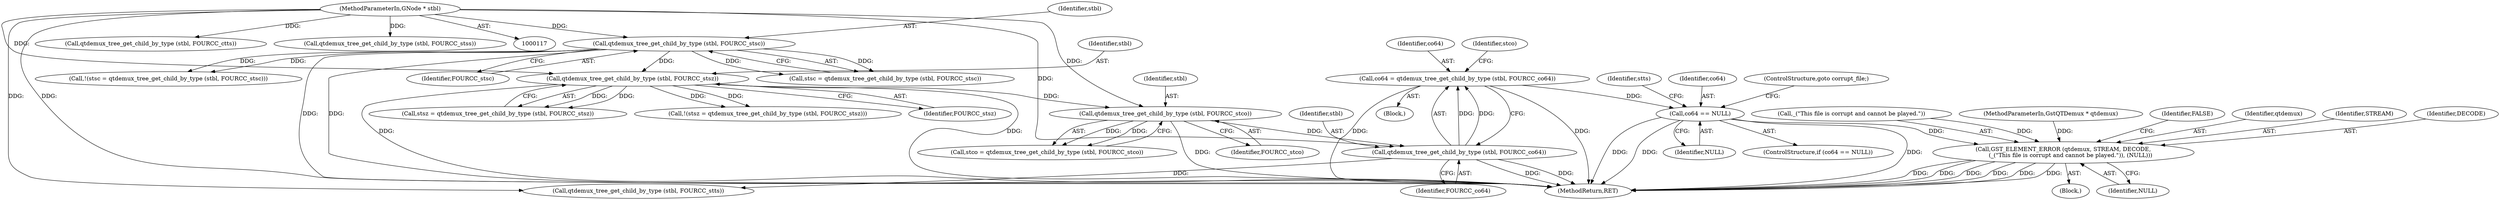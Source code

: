 digraph "0_gstreamer_bdc20b9baf13564d9a061343416395f8f9a92b53@pointer" {
"1000201" [label="(Call,co64 == NULL)"];
"1000180" [label="(Call,co64 = qtdemux_tree_get_child_by_type (stbl, FOURCC_co64))"];
"1000182" [label="(Call,qtdemux_tree_get_child_by_type (stbl, FOURCC_co64))"];
"1000177" [label="(Call,qtdemux_tree_get_child_by_type (stbl, FOURCC_stco))"];
"1000164" [label="(Call,qtdemux_tree_get_child_by_type (stbl, FOURCC_stsz))"];
"1000149" [label="(Call,qtdemux_tree_get_child_by_type (stbl, FOURCC_stsc))"];
"1000120" [label="(MethodParameterIn,GNode * stbl)"];
"1001059" [label="(Call,GST_ELEMENT_ERROR (qtdemux, STREAM, DECODE,\n        (_(\"This file is corrupt and cannot be played.\")), (NULL)))"];
"1000183" [label="(Identifier,stbl)"];
"1000209" [label="(Call,qtdemux_tree_get_child_by_type (stbl, FOURCC_stts))"];
"1000175" [label="(Call,stco = qtdemux_tree_get_child_by_type (stbl, FOURCC_stco))"];
"1000178" [label="(Identifier,stbl)"];
"1000200" [label="(ControlStructure,if (co64 == NULL))"];
"1000146" [label="(Call,!(stsc = qtdemux_tree_get_child_by_type (stbl, FOURCC_stsc)))"];
"1001068" [label="(MethodReturn,RET)"];
"1000150" [label="(Identifier,stbl)"];
"1000147" [label="(Call,stsc = qtdemux_tree_get_child_by_type (stbl, FOURCC_stsc))"];
"1000182" [label="(Call,qtdemux_tree_get_child_by_type (stbl, FOURCC_co64))"];
"1000177" [label="(Call,qtdemux_tree_get_child_by_type (stbl, FOURCC_stco))"];
"1000179" [label="(Identifier,FOURCC_stco)"];
"1001063" [label="(Call,_(\"This file is corrupt and cannot be played.\"))"];
"1000118" [label="(MethodParameterIn,GstQTDemux * qtdemux)"];
"1000181" [label="(Identifier,co64)"];
"1000149" [label="(Call,qtdemux_tree_get_child_by_type (stbl, FOURCC_stsc))"];
"1000162" [label="(Call,stsz = qtdemux_tree_get_child_by_type (stbl, FOURCC_stsz))"];
"1001058" [label="(Block,)"];
"1000151" [label="(Identifier,FOURCC_stsc)"];
"1000165" [label="(Identifier,stbl)"];
"1000208" [label="(Identifier,stts)"];
"1000202" [label="(Identifier,co64)"];
"1000201" [label="(Call,co64 == NULL)"];
"1001065" [label="(Identifier,NULL)"];
"1001067" [label="(Identifier,FALSE)"];
"1000121" [label="(Block,)"];
"1000120" [label="(MethodParameterIn,GNode * stbl)"];
"1000161" [label="(Call,!(stsz = qtdemux_tree_get_child_by_type (stbl, FOURCC_stsz)))"];
"1001060" [label="(Identifier,qtdemux)"];
"1000186" [label="(Identifier,stco)"];
"1000166" [label="(Identifier,FOURCC_stsz)"];
"1000164" [label="(Call,qtdemux_tree_get_child_by_type (stbl, FOURCC_stsz))"];
"1000961" [label="(Call,qtdemux_tree_get_child_by_type (stbl, FOURCC_ctts))"];
"1000180" [label="(Call,co64 = qtdemux_tree_get_child_by_type (stbl, FOURCC_co64))"];
"1001059" [label="(Call,GST_ELEMENT_ERROR (qtdemux, STREAM, DECODE,\n        (_(\"This file is corrupt and cannot be played.\")), (NULL)))"];
"1000203" [label="(Identifier,NULL)"];
"1000204" [label="(ControlStructure,goto corrupt_file;)"];
"1000215" [label="(Call,qtdemux_tree_get_child_by_type (stbl, FOURCC_stss))"];
"1001061" [label="(Identifier,STREAM)"];
"1001062" [label="(Identifier,DECODE)"];
"1000184" [label="(Identifier,FOURCC_co64)"];
"1000201" -> "1000200"  [label="AST: "];
"1000201" -> "1000203"  [label="CFG: "];
"1000202" -> "1000201"  [label="AST: "];
"1000203" -> "1000201"  [label="AST: "];
"1000204" -> "1000201"  [label="CFG: "];
"1000208" -> "1000201"  [label="CFG: "];
"1000201" -> "1001068"  [label="DDG: "];
"1000201" -> "1001068"  [label="DDG: "];
"1000201" -> "1001068"  [label="DDG: "];
"1000180" -> "1000201"  [label="DDG: "];
"1000201" -> "1001059"  [label="DDG: "];
"1000180" -> "1000121"  [label="AST: "];
"1000180" -> "1000182"  [label="CFG: "];
"1000181" -> "1000180"  [label="AST: "];
"1000182" -> "1000180"  [label="AST: "];
"1000186" -> "1000180"  [label="CFG: "];
"1000180" -> "1001068"  [label="DDG: "];
"1000180" -> "1001068"  [label="DDG: "];
"1000182" -> "1000180"  [label="DDG: "];
"1000182" -> "1000180"  [label="DDG: "];
"1000182" -> "1000184"  [label="CFG: "];
"1000183" -> "1000182"  [label="AST: "];
"1000184" -> "1000182"  [label="AST: "];
"1000182" -> "1001068"  [label="DDG: "];
"1000182" -> "1001068"  [label="DDG: "];
"1000177" -> "1000182"  [label="DDG: "];
"1000120" -> "1000182"  [label="DDG: "];
"1000182" -> "1000209"  [label="DDG: "];
"1000177" -> "1000175"  [label="AST: "];
"1000177" -> "1000179"  [label="CFG: "];
"1000178" -> "1000177"  [label="AST: "];
"1000179" -> "1000177"  [label="AST: "];
"1000175" -> "1000177"  [label="CFG: "];
"1000177" -> "1001068"  [label="DDG: "];
"1000177" -> "1000175"  [label="DDG: "];
"1000177" -> "1000175"  [label="DDG: "];
"1000164" -> "1000177"  [label="DDG: "];
"1000120" -> "1000177"  [label="DDG: "];
"1000164" -> "1000162"  [label="AST: "];
"1000164" -> "1000166"  [label="CFG: "];
"1000165" -> "1000164"  [label="AST: "];
"1000166" -> "1000164"  [label="AST: "];
"1000162" -> "1000164"  [label="CFG: "];
"1000164" -> "1001068"  [label="DDG: "];
"1000164" -> "1001068"  [label="DDG: "];
"1000164" -> "1000161"  [label="DDG: "];
"1000164" -> "1000161"  [label="DDG: "];
"1000164" -> "1000162"  [label="DDG: "];
"1000164" -> "1000162"  [label="DDG: "];
"1000149" -> "1000164"  [label="DDG: "];
"1000120" -> "1000164"  [label="DDG: "];
"1000149" -> "1000147"  [label="AST: "];
"1000149" -> "1000151"  [label="CFG: "];
"1000150" -> "1000149"  [label="AST: "];
"1000151" -> "1000149"  [label="AST: "];
"1000147" -> "1000149"  [label="CFG: "];
"1000149" -> "1001068"  [label="DDG: "];
"1000149" -> "1001068"  [label="DDG: "];
"1000149" -> "1000146"  [label="DDG: "];
"1000149" -> "1000146"  [label="DDG: "];
"1000149" -> "1000147"  [label="DDG: "];
"1000149" -> "1000147"  [label="DDG: "];
"1000120" -> "1000149"  [label="DDG: "];
"1000120" -> "1000117"  [label="AST: "];
"1000120" -> "1001068"  [label="DDG: "];
"1000120" -> "1000209"  [label="DDG: "];
"1000120" -> "1000215"  [label="DDG: "];
"1000120" -> "1000961"  [label="DDG: "];
"1001059" -> "1001058"  [label="AST: "];
"1001059" -> "1001065"  [label="CFG: "];
"1001060" -> "1001059"  [label="AST: "];
"1001061" -> "1001059"  [label="AST: "];
"1001062" -> "1001059"  [label="AST: "];
"1001063" -> "1001059"  [label="AST: "];
"1001065" -> "1001059"  [label="AST: "];
"1001067" -> "1001059"  [label="CFG: "];
"1001059" -> "1001068"  [label="DDG: "];
"1001059" -> "1001068"  [label="DDG: "];
"1001059" -> "1001068"  [label="DDG: "];
"1001059" -> "1001068"  [label="DDG: "];
"1001059" -> "1001068"  [label="DDG: "];
"1001059" -> "1001068"  [label="DDG: "];
"1000118" -> "1001059"  [label="DDG: "];
"1001063" -> "1001059"  [label="DDG: "];
}
